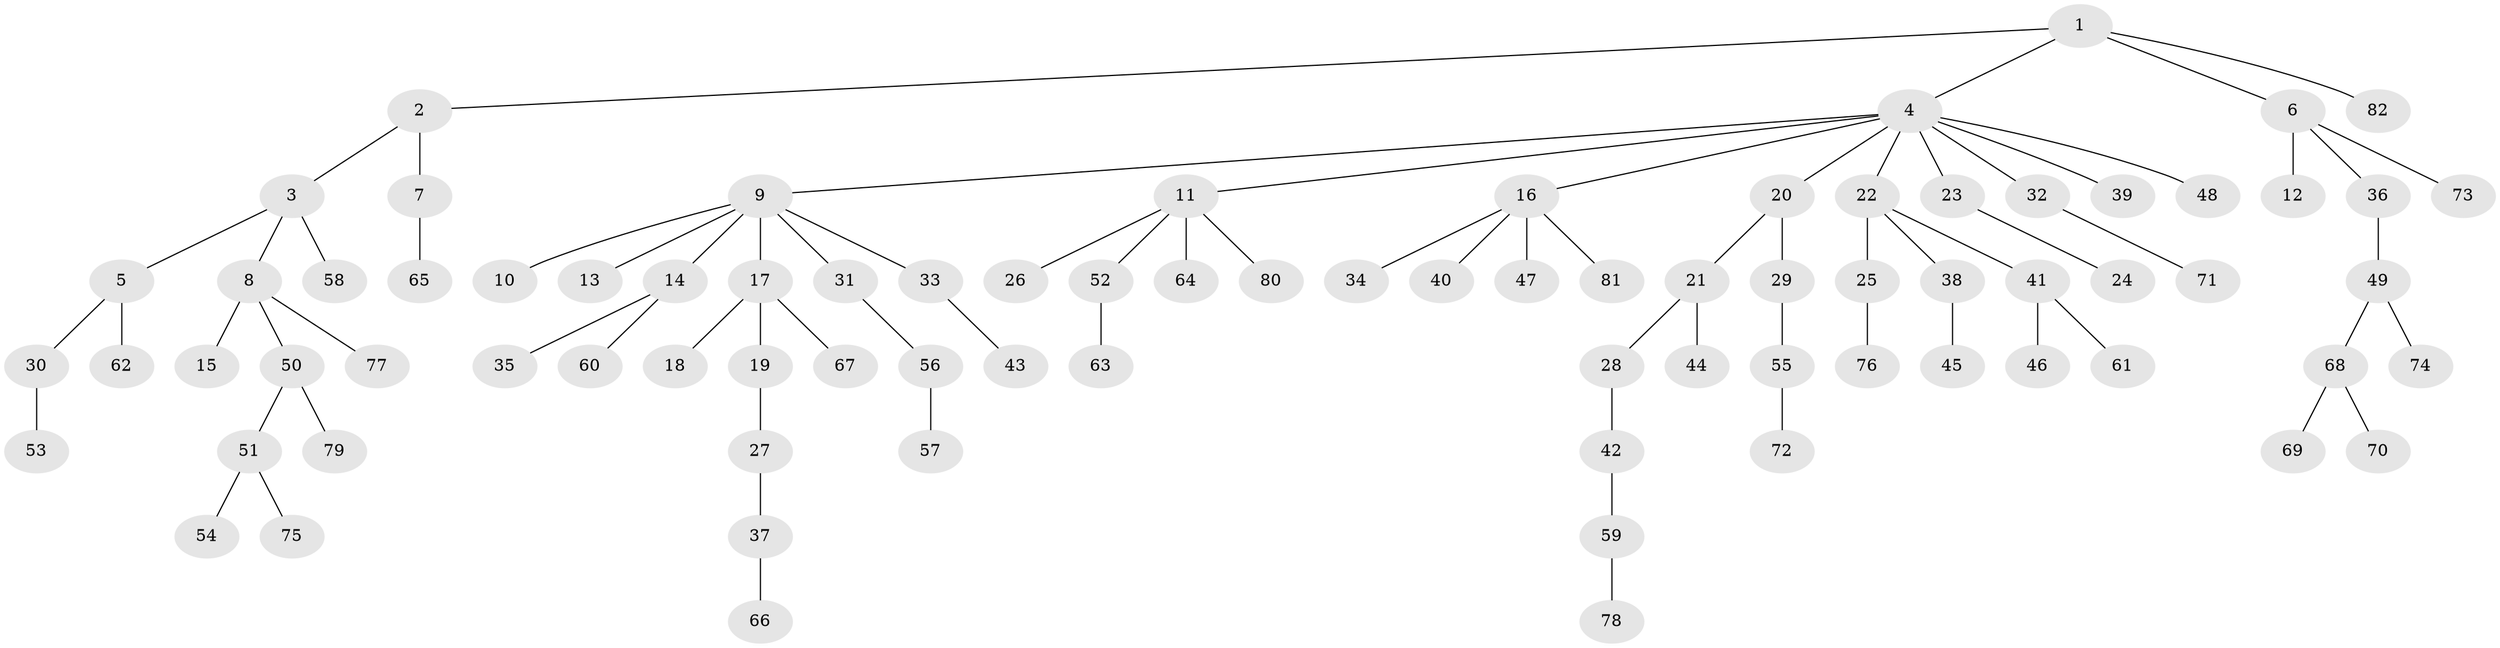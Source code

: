 // coarse degree distribution, {3: 0.17073170731707318, 8: 0.024390243902439025, 2: 0.34146341463414637, 1: 0.43902439024390244, 5: 0.024390243902439025}
// Generated by graph-tools (version 1.1) at 2025/51/03/04/25 22:51:25]
// undirected, 82 vertices, 81 edges
graph export_dot {
  node [color=gray90,style=filled];
  1;
  2;
  3;
  4;
  5;
  6;
  7;
  8;
  9;
  10;
  11;
  12;
  13;
  14;
  15;
  16;
  17;
  18;
  19;
  20;
  21;
  22;
  23;
  24;
  25;
  26;
  27;
  28;
  29;
  30;
  31;
  32;
  33;
  34;
  35;
  36;
  37;
  38;
  39;
  40;
  41;
  42;
  43;
  44;
  45;
  46;
  47;
  48;
  49;
  50;
  51;
  52;
  53;
  54;
  55;
  56;
  57;
  58;
  59;
  60;
  61;
  62;
  63;
  64;
  65;
  66;
  67;
  68;
  69;
  70;
  71;
  72;
  73;
  74;
  75;
  76;
  77;
  78;
  79;
  80;
  81;
  82;
  1 -- 2;
  1 -- 4;
  1 -- 6;
  1 -- 82;
  2 -- 3;
  2 -- 7;
  3 -- 5;
  3 -- 8;
  3 -- 58;
  4 -- 9;
  4 -- 11;
  4 -- 16;
  4 -- 20;
  4 -- 22;
  4 -- 23;
  4 -- 32;
  4 -- 39;
  4 -- 48;
  5 -- 30;
  5 -- 62;
  6 -- 12;
  6 -- 36;
  6 -- 73;
  7 -- 65;
  8 -- 15;
  8 -- 50;
  8 -- 77;
  9 -- 10;
  9 -- 13;
  9 -- 14;
  9 -- 17;
  9 -- 31;
  9 -- 33;
  11 -- 26;
  11 -- 52;
  11 -- 64;
  11 -- 80;
  14 -- 35;
  14 -- 60;
  16 -- 34;
  16 -- 40;
  16 -- 47;
  16 -- 81;
  17 -- 18;
  17 -- 19;
  17 -- 67;
  19 -- 27;
  20 -- 21;
  20 -- 29;
  21 -- 28;
  21 -- 44;
  22 -- 25;
  22 -- 38;
  22 -- 41;
  23 -- 24;
  25 -- 76;
  27 -- 37;
  28 -- 42;
  29 -- 55;
  30 -- 53;
  31 -- 56;
  32 -- 71;
  33 -- 43;
  36 -- 49;
  37 -- 66;
  38 -- 45;
  41 -- 46;
  41 -- 61;
  42 -- 59;
  49 -- 68;
  49 -- 74;
  50 -- 51;
  50 -- 79;
  51 -- 54;
  51 -- 75;
  52 -- 63;
  55 -- 72;
  56 -- 57;
  59 -- 78;
  68 -- 69;
  68 -- 70;
}
